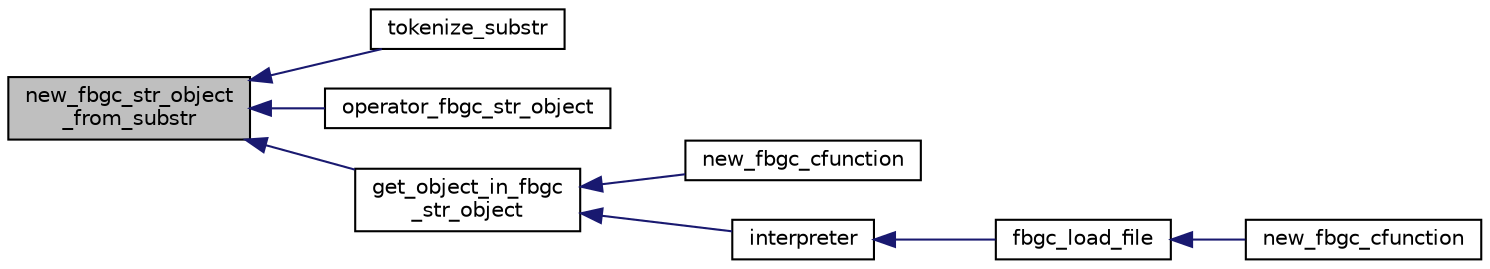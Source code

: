 digraph "new_fbgc_str_object_from_substr"
{
  edge [fontname="Helvetica",fontsize="10",labelfontname="Helvetica",labelfontsize="10"];
  node [fontname="Helvetica",fontsize="10",shape=record];
  rankdir="LR";
  Node66 [label="new_fbgc_str_object\l_from_substr",height=0.2,width=0.4,color="black", fillcolor="grey75", style="filled", fontcolor="black"];
  Node66 -> Node67 [dir="back",color="midnightblue",fontsize="10",style="solid",fontname="Helvetica"];
  Node67 [label="tokenize_substr",height=0.2,width=0.4,color="black", fillcolor="white", style="filled",URL="$relexer_8h.html#a173504636bdf2201eace271622e131f8"];
  Node66 -> Node68 [dir="back",color="midnightblue",fontsize="10",style="solid",fontname="Helvetica"];
  Node68 [label="operator_fbgc_str_object",height=0.2,width=0.4,color="black", fillcolor="white", style="filled",URL="$str__object_8h.html#aa52ba68bd74a0ee1167ab4483fec93a3"];
  Node66 -> Node69 [dir="back",color="midnightblue",fontsize="10",style="solid",fontname="Helvetica"];
  Node69 [label="get_object_in_fbgc\l_str_object",height=0.2,width=0.4,color="black", fillcolor="white", style="filled",URL="$str__object_8h.html#a93790208631c59891ccfb0555e442f6e"];
  Node69 -> Node70 [dir="back",color="midnightblue",fontsize="10",style="solid",fontname="Helvetica"];
  Node70 [label="new_fbgc_cfunction",height=0.2,width=0.4,color="black", fillcolor="white", style="filled",URL="$fbgc__stl_8c.html#a96ff8b55e7227a3b065fa85744eb40ba"];
  Node69 -> Node71 [dir="back",color="midnightblue",fontsize="10",style="solid",fontname="Helvetica"];
  Node71 [label="interpreter",height=0.2,width=0.4,color="black", fillcolor="white", style="filled",URL="$interpreter_8h.html#acb0454b55a53dfb587644f66848a0646"];
  Node71 -> Node72 [dir="back",color="midnightblue",fontsize="10",style="solid",fontname="Helvetica"];
  Node72 [label="fbgc_load_file",height=0.2,width=0.4,color="black", fillcolor="white", style="filled",URL="$fbgc_8h.html#a2aeeff0403205e54bd0dd187e4337b4a"];
  Node72 -> Node73 [dir="back",color="midnightblue",fontsize="10",style="solid",fontname="Helvetica"];
  Node73 [label="new_fbgc_cfunction",height=0.2,width=0.4,color="black", fillcolor="white", style="filled",URL="$fbgc__stl_8c.html#a23883ffe16d0cfdc1f70f3c31b650d2c"];
}
